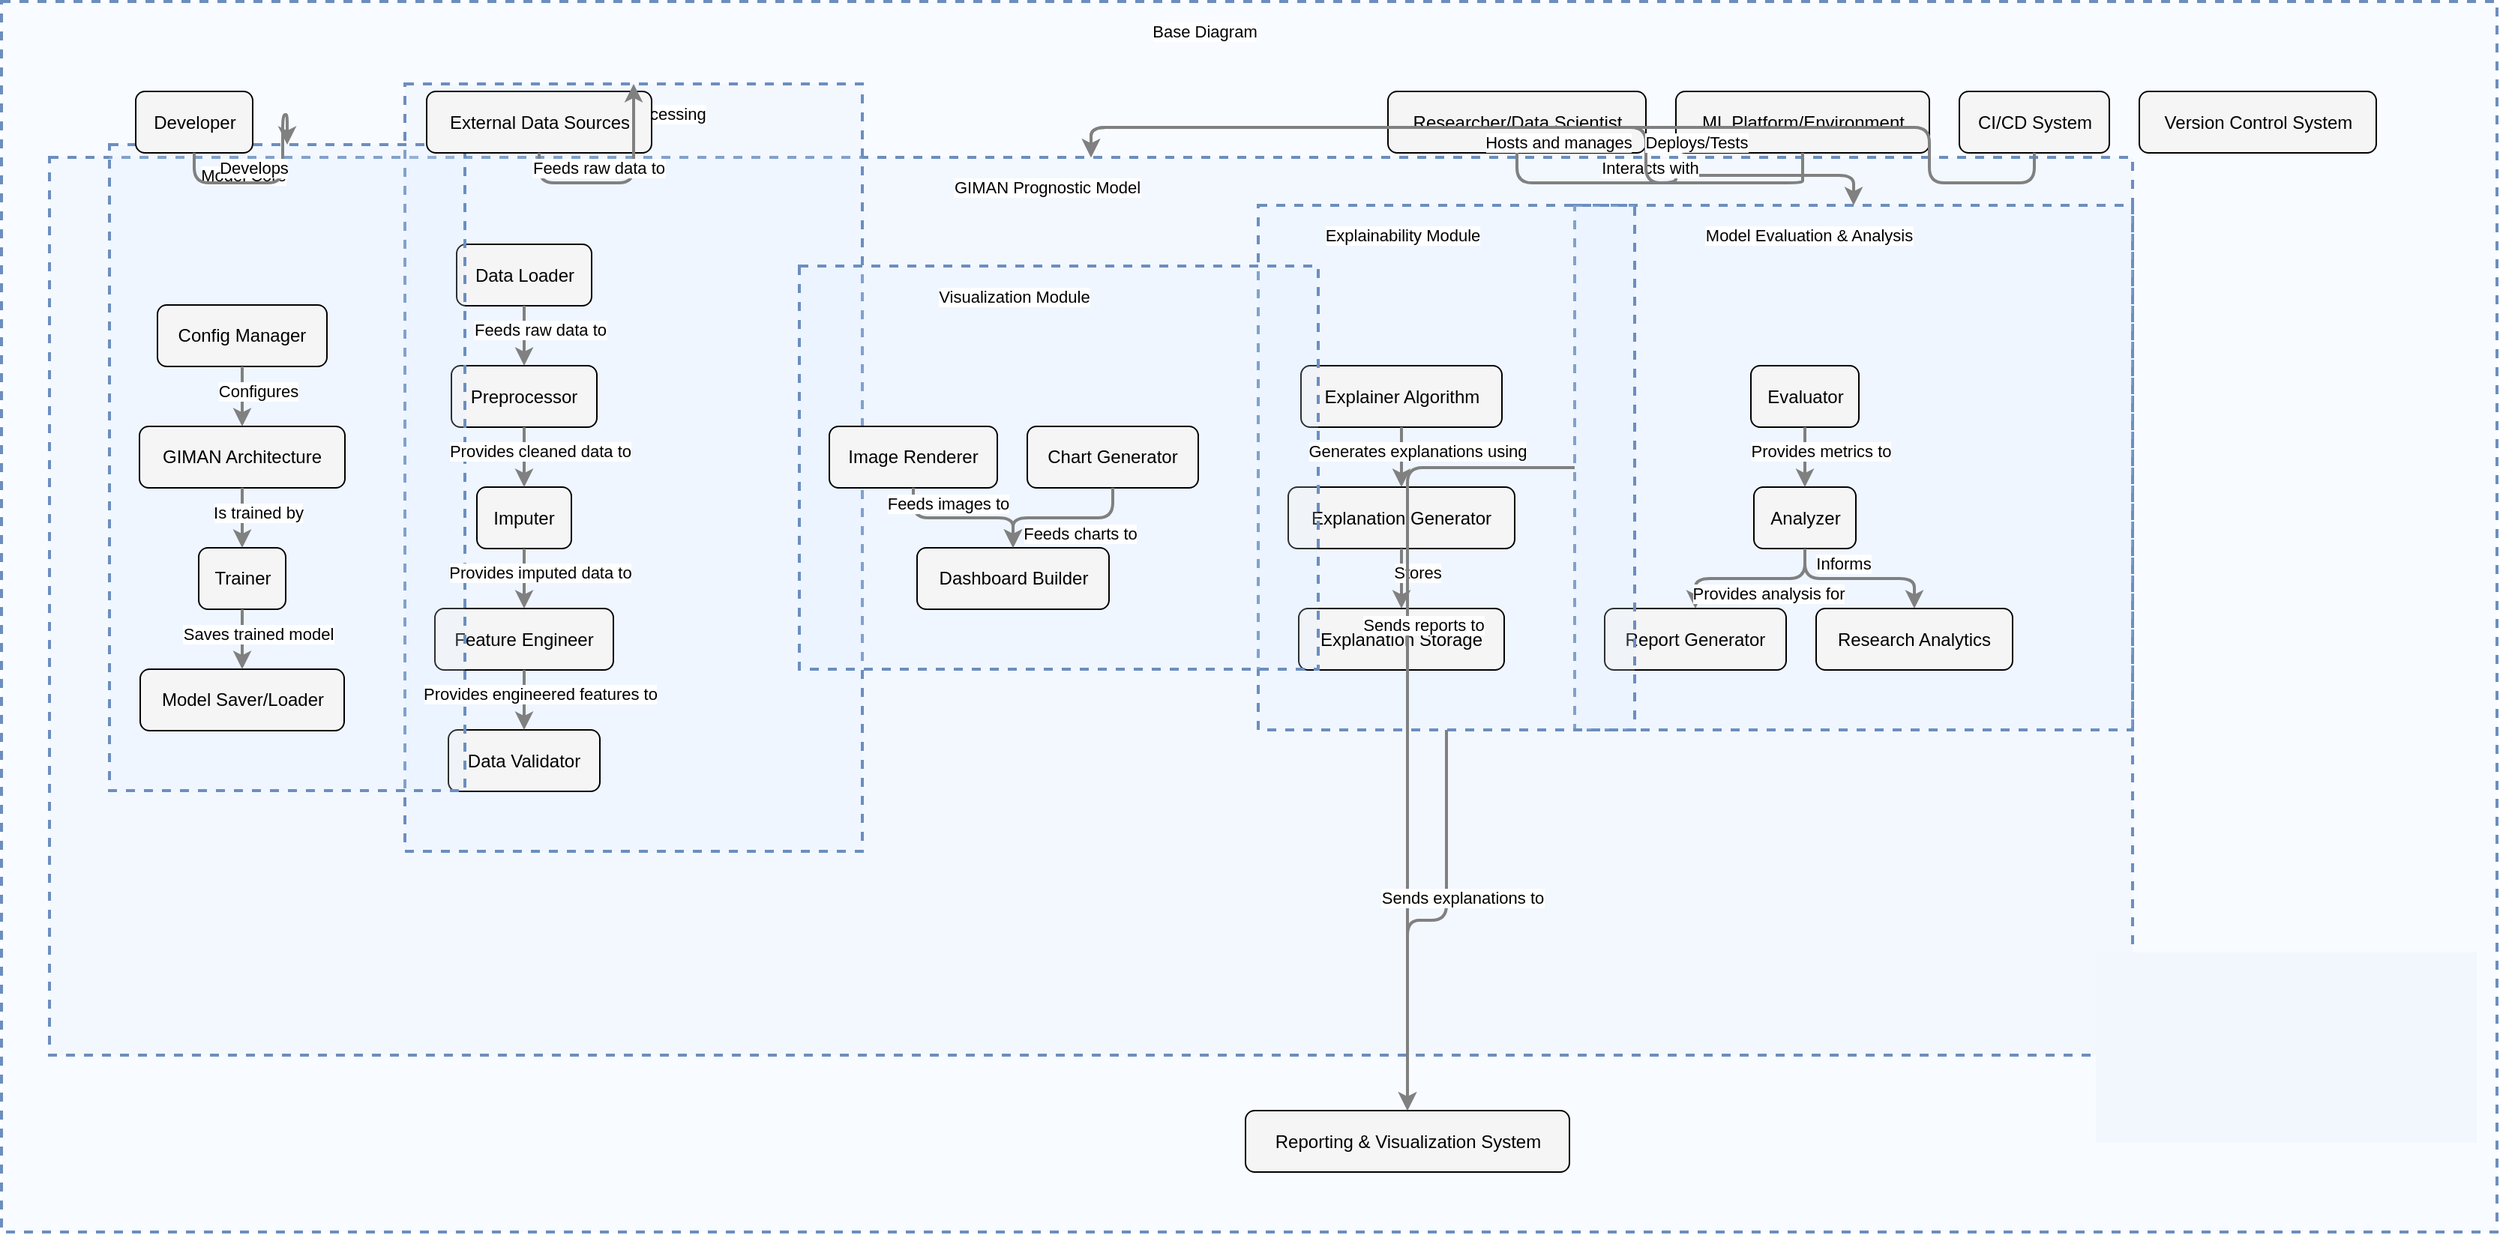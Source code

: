 <?xml version="1.0" encoding="UTF-8"?>
        <mxfile version="14.6.5" type="device">
          <diagram id="codeviz-diagram" name="System Diagram">
            <mxGraphModel dx="1000" dy="1000" grid="1" gridSize="10" guides="1" tooltips="1" connect="1" arrows="1" fold="1" page="1" pageScale="1" pageWidth="1169" pageHeight="827" math="0" shadow="0">
              <root>
                <mxCell id="0"/>
                <mxCell id="1" parent="0"/>
                <mxCell id="data_ingestion_boundary" value="" style="html=1;whiteSpace=wrap;container=1;fillColor=#dae8fc;strokeColor=#6c8ebf;dashed=1;fillOpacity=20;strokeWidth=2;containerType=none;recursiveResize=0;movable=1;resizable=1;autosize=0;dropTarget=0" vertex="1" parent="giman_model_boundary">
                  <mxGeometry x="237" y="-49" width="305" height="512" as="geometry"/>
                </mxCell>
                <mxCell id="data_ingestion_boundary_label" value="Data Ingestion &amp; Preprocessing" style="edgeLabel;html=1;align=center;verticalAlign=middle;resizable=0;labelBackgroundColor=white;spacing=5" vertex="1" parent="giman_model_boundary">
                  <mxGeometry x="245" y="-41" width="229" height="24" as="geometry"/>
                </mxCell>
<mxCell id="model_core_boundary" value="" style="html=1;whiteSpace=wrap;container=1;fillColor=#dae8fc;strokeColor=#6c8ebf;dashed=1;fillOpacity=20;strokeWidth=2;containerType=none;recursiveResize=0;movable=1;resizable=1;autosize=0;dropTarget=0" vertex="1" parent="giman_model_boundary">
                  <mxGeometry x="40" y="-8.5" width="237" height="431" as="geometry"/>
                </mxCell>
                <mxCell id="model_core_boundary_label" value="Model Core" style="edgeLabel;html=1;align=center;verticalAlign=middle;resizable=0;labelBackgroundColor=white;spacing=5" vertex="1" parent="giman_model_boundary">
                  <mxGeometry x="48" y="-0.5" width="161" height="24" as="geometry"/>
                </mxCell>
<mxCell id="model_evaluation_boundary" value="" style="html=1;whiteSpace=wrap;container=1;fillColor=#dae8fc;strokeColor=#6c8ebf;dashed=1;fillOpacity=20;strokeWidth=2;containerType=none;recursiveResize=0;movable=1;resizable=1;autosize=0;dropTarget=0" vertex="1" parent="giman_model_boundary">
                  <mxGeometry x="1017" y="32" width="372" height="350" as="geometry"/>
                </mxCell>
                <mxCell id="model_evaluation_boundary_label" value="Model Evaluation &amp; Analysis" style="edgeLabel;html=1;align=center;verticalAlign=middle;resizable=0;labelBackgroundColor=white;spacing=5" vertex="1" parent="giman_model_boundary">
                  <mxGeometry x="1025" y="40" width="296" height="24" as="geometry"/>
                </mxCell>
<mxCell id="explainability_module_boundary" value="" style="html=1;whiteSpace=wrap;container=1;fillColor=#dae8fc;strokeColor=#6c8ebf;dashed=1;fillOpacity=20;strokeWidth=2;containerType=none;recursiveResize=0;movable=1;resizable=1;autosize=0;dropTarget=0" vertex="1" parent="giman_model_boundary">
                  <mxGeometry x="806" y="32" width="251" height="350" as="geometry"/>
                </mxCell>
                <mxCell id="explainability_module_boundary_label" value="Explainability Module" style="edgeLabel;html=1;align=center;verticalAlign=middle;resizable=0;labelBackgroundColor=white;spacing=5" vertex="1" parent="giman_model_boundary">
                  <mxGeometry x="814" y="40" width="175" height="24" as="geometry"/>
                </mxCell>
<mxCell id="visualization_module_boundary" value="" style="html=1;whiteSpace=wrap;container=1;fillColor=#dae8fc;strokeColor=#6c8ebf;dashed=1;fillOpacity=20;strokeWidth=2;containerType=none;recursiveResize=0;movable=1;resizable=1;autosize=0;dropTarget=0" vertex="1" parent="giman_model_boundary">
                  <mxGeometry x="500" y="72.5" width="346" height="269" as="geometry"/>
                </mxCell>
                <mxCell id="visualization_module_boundary_label" value="Visualization Module" style="edgeLabel;html=1;align=center;verticalAlign=middle;resizable=0;labelBackgroundColor=white;spacing=5" vertex="1" parent="giman_model_boundary">
                  <mxGeometry x="508" y="80.5" width="270" height="24" as="geometry"/>
                </mxCell>
<mxCell id="giman_model_boundary" value="" style="html=1;whiteSpace=wrap;container=1;fillColor=#dae8fc;strokeColor=#6c8ebf;dashed=1;fillOpacity=20;strokeWidth=2;containerType=none;recursiveResize=0;movable=1;resizable=1;autosize=0;dropTarget=0" vertex="1" parent="base-diagram-group">
                  <mxGeometry x="32" y="104" width="1389" height="599" as="geometry"/>
                </mxCell>
                <mxCell id="giman_model_boundary_label" value="GIMAN Prognostic Model" style="edgeLabel;html=1;align=center;verticalAlign=middle;resizable=0;labelBackgroundColor=white;spacing=5" vertex="1" parent="base-diagram-group">
                  <mxGeometry x="40" y="112" width="1313" height="24" as="geometry"/>
                </mxCell>
<mxCell id="base-diagram-group" value="" style="html=1;whiteSpace=wrap;container=1;fillColor=#dae8fc;strokeColor=#6c8ebf;dashed=1;fillOpacity=20;strokeWidth=2;containerType=none;recursiveResize=0;movable=1;resizable=1;autosize=0;dropTarget=0" vertex="1" parent="1">
                  <mxGeometry x="12" y="12" width="1664" height="821" as="geometry"/>
                </mxCell>
                <mxCell id="base-diagram-group_label" value="Base Diagram" style="edgeLabel;html=1;align=center;verticalAlign=middle;resizable=0;labelBackgroundColor=white;spacing=5" vertex="1" parent="1">
                  <mxGeometry x="20" y="20" width="1588" height="24" as="geometry"/>
                </mxCell>
                <mxCell id="researcher" value="Researcher/Data Scientist" style="rounded=1;whiteSpace=wrap;html=1;fillColor=#f5f5f5" vertex="1" parent="base-diagram-group">
                      <mxGeometry x="924.5" y="60" width="172" height="41" as="geometry"/>
                    </mxCell>
<mxCell id="developer" value="Developer" style="rounded=1;whiteSpace=wrap;html=1;fillColor=#f5f5f5" vertex="1" parent="base-diagram-group">
                      <mxGeometry x="89.5" y="60" width="78" height="41" as="geometry"/>
                    </mxCell>
<mxCell id="data_sources" value="External Data Sources" style="rounded=1;whiteSpace=wrap;html=1;fillColor=#f5f5f5" vertex="1" parent="base-diagram-group">
                      <mxGeometry x="283.5" y="60" width="150" height="41" as="geometry"/>
                    </mxCell>
<mxCell id="ml_platform" value="ML Platform/Environment" style="rounded=1;whiteSpace=wrap;html=1;fillColor=#f5f5f5" vertex="1" parent="base-diagram-group">
                      <mxGeometry x="1116.5" y="60" width="169" height="41" as="geometry"/>
                    </mxCell>
<mxCell id="version_control" value="Version Control System" style="rounded=1;whiteSpace=wrap;html=1;fillColor=#f5f5f5" vertex="1" parent="base-diagram-group">
                      <mxGeometry x="1425.5" y="60" width="158" height="41" as="geometry"/>
                    </mxCell>
<mxCell id="ci_cd" value="CI/CD System" style="rounded=1;whiteSpace=wrap;html=1;fillColor=#f5f5f5" vertex="1" parent="base-diagram-group">
                      <mxGeometry x="1305.5" y="60" width="100" height="41" as="geometry"/>
                    </mxCell>
<mxCell id="reporting_viz" value="Reporting &amp; Visualization System" style="rounded=1;whiteSpace=wrap;html=1;fillColor=#f5f5f5" vertex="1" parent="base-diagram-group">
                      <mxGeometry x="829.5" y="740" width="216" height="41" as="geometry"/>
                    </mxCell>
<mxCell id="data_loader" value="Data Loader" style="rounded=1;whiteSpace=wrap;html=1;fillColor=#f5f5f5" vertex="1" parent="data_ingestion_boundary">
                      <mxGeometry x="34.5" y="107" width="90" height="41" as="geometry"/>
                    </mxCell>
<mxCell id="preprocessor" value="Preprocessor" style="rounded=1;whiteSpace=wrap;html=1;fillColor=#f5f5f5" vertex="1" parent="data_ingestion_boundary">
                      <mxGeometry x="31" y="188" width="97" height="41" as="geometry"/>
                    </mxCell>
<mxCell id="imputer" value="Imputer" style="rounded=1;whiteSpace=wrap;html=1;fillColor=#f5f5f5" vertex="1" parent="data_ingestion_boundary">
                      <mxGeometry x="48" y="269" width="63" height="41" as="geometry"/>
                    </mxCell>
<mxCell id="feature_engineer" value="Feature Engineer" style="rounded=1;whiteSpace=wrap;html=1;fillColor=#f5f5f5" vertex="1" parent="data_ingestion_boundary">
                      <mxGeometry x="20" y="350" width="119" height="41" as="geometry"/>
                    </mxCell>
<mxCell id="data_validator" value="Data Validator" style="rounded=1;whiteSpace=wrap;html=1;fillColor=#f5f5f5" vertex="1" parent="data_ingestion_boundary">
                      <mxGeometry x="29" y="431" width="101" height="41" as="geometry"/>
                    </mxCell>
<mxCell id="config_manager" value="Config Manager" style="rounded=1;whiteSpace=wrap;html=1;fillColor=#f5f5f5" vertex="1" parent="model_core_boundary">
                      <mxGeometry x="32" y="107" width="113" height="41" as="geometry"/>
                    </mxCell>
<mxCell id="giman_architecture" value="GIMAN Architecture" style="rounded=1;whiteSpace=wrap;html=1;fillColor=#f5f5f5" vertex="1" parent="model_core_boundary">
                      <mxGeometry x="20" y="188" width="137" height="41" as="geometry"/>
                    </mxCell>
<mxCell id="trainer" value="Trainer" style="rounded=1;whiteSpace=wrap;html=1;fillColor=#f5f5f5" vertex="1" parent="model_core_boundary">
                      <mxGeometry x="59.5" y="269" width="58" height="41" as="geometry"/>
                    </mxCell>
<mxCell id="model_saver_loader" value="Model Saver/Loader" style="rounded=1;whiteSpace=wrap;html=1;fillColor=#f5f5f5" vertex="1" parent="model_core_boundary">
                      <mxGeometry x="20.5" y="350" width="136" height="41" as="geometry"/>
                    </mxCell>
<mxCell id="evaluator" value="Evaluator" style="rounded=1;whiteSpace=wrap;html=1;fillColor=#f5f5f5" vertex="1" parent="model_evaluation_boundary">
                      <mxGeometry x="117.5" y="107" width="72" height="41" as="geometry"/>
                    </mxCell>
<mxCell id="analyzer" value="Analyzer" style="rounded=1;whiteSpace=wrap;html=1;fillColor=#f5f5f5" vertex="1" parent="model_evaluation_boundary">
                      <mxGeometry x="119.5" y="188" width="68" height="41" as="geometry"/>
                    </mxCell>
<mxCell id="report_generator" value="Report Generator" style="rounded=1;whiteSpace=wrap;html=1;fillColor=#f5f5f5" vertex="1" parent="model_evaluation_boundary">
                      <mxGeometry x="20" y="269" width="121" height="41" as="geometry"/>
                    </mxCell>
<mxCell id="research_analytics" value="Research Analytics" style="rounded=1;whiteSpace=wrap;html=1;fillColor=#f5f5f5" vertex="1" parent="model_evaluation_boundary">
                      <mxGeometry x="161" y="269" width="131" height="41" as="geometry"/>
                    </mxCell>
<mxCell id="explainer_algorithm" value="Explainer Algorithm" style="rounded=1;whiteSpace=wrap;html=1;fillColor=#f5f5f5" vertex="1" parent="explainability_module_boundary">
                      <mxGeometry x="28.5" y="107" width="134" height="41" as="geometry"/>
                    </mxCell>
<mxCell id="explanation_generator" value="Explanation Generator" style="rounded=1;whiteSpace=wrap;html=1;fillColor=#f5f5f5" vertex="1" parent="explainability_module_boundary">
                      <mxGeometry x="20" y="188" width="151" height="41" as="geometry"/>
                    </mxCell>
<mxCell id="explanation_storage" value="Explanation Storage" style="rounded=1;whiteSpace=wrap;html=1;fillColor=#f5f5f5" vertex="1" parent="explainability_module_boundary">
                      <mxGeometry x="27" y="269" width="137" height="41" as="geometry"/>
                    </mxCell>
<mxCell id="chart_generator" value="Chart Generator" style="rounded=1;whiteSpace=wrap;html=1;fillColor=#f5f5f5" vertex="1" parent="visualization_module_boundary">
                      <mxGeometry x="152" y="107" width="114" height="41" as="geometry"/>
                    </mxCell>
<mxCell id="dashboard_builder" value="Dashboard Builder" style="rounded=1;whiteSpace=wrap;html=1;fillColor=#f5f5f5" vertex="1" parent="visualization_module_boundary">
                      <mxGeometry x="78.5" y="188" width="128" height="41" as="geometry"/>
                    </mxCell>
<mxCell id="image_renderer" value="Image Renderer" style="rounded=1;whiteSpace=wrap;html=1;fillColor=#f5f5f5" vertex="1" parent="visualization_module_boundary">
                      <mxGeometry x="20" y="107" width="112" height="41" as="geometry"/>
                    </mxCell>
                <mxCell id="edge-e-data_loader-preprocessor" style="edgeStyle=orthogonalEdgeStyle;rounded=1;orthogonalLoop=1;jettySize=auto;html=1;strokeColor=#808080;strokeWidth=2;jumpStyle=arc;jumpSize=10;spacing=15;labelBackgroundColor=white;labelBorderColor=none" edge="1" parent="1" source="data_loader" target="preprocessor">
                    <mxGeometry relative="1" as="geometry"/>
                  </mxCell>
                  <mxCell id="edge-e-data_loader-preprocessor_label" value="Feeds raw data to" style="edgeLabel;html=1;align=center;verticalAlign=middle;resizable=0;points=[];" vertex="1" connectable="0" parent="edge-e-data_loader-preprocessor">
                    <mxGeometry x="-0.2" y="10" relative="1" as="geometry">
                      <mxPoint as="offset"/>
                    </mxGeometry>
                  </mxCell>
<mxCell id="edge-e-preprocessor-imputer" style="edgeStyle=orthogonalEdgeStyle;rounded=1;orthogonalLoop=1;jettySize=auto;html=1;strokeColor=#808080;strokeWidth=2;jumpStyle=arc;jumpSize=10;spacing=15;labelBackgroundColor=white;labelBorderColor=none" edge="1" parent="1" source="preprocessor" target="imputer">
                    <mxGeometry relative="1" as="geometry"/>
                  </mxCell>
                  <mxCell id="edge-e-preprocessor-imputer_label" value="Provides cleaned data to" style="edgeLabel;html=1;align=center;verticalAlign=middle;resizable=0;points=[];" vertex="1" connectable="0" parent="edge-e-preprocessor-imputer">
                    <mxGeometry x="-0.2" y="10" relative="1" as="geometry">
                      <mxPoint as="offset"/>
                    </mxGeometry>
                  </mxCell>
<mxCell id="edge-e-imputer-feature_engineer" style="edgeStyle=orthogonalEdgeStyle;rounded=1;orthogonalLoop=1;jettySize=auto;html=1;strokeColor=#808080;strokeWidth=2;jumpStyle=arc;jumpSize=10;spacing=15;labelBackgroundColor=white;labelBorderColor=none" edge="1" parent="1" source="imputer" target="feature_engineer">
                    <mxGeometry relative="1" as="geometry"/>
                  </mxCell>
                  <mxCell id="edge-e-imputer-feature_engineer_label" value="Provides imputed data to" style="edgeLabel;html=1;align=center;verticalAlign=middle;resizable=0;points=[];" vertex="1" connectable="0" parent="edge-e-imputer-feature_engineer">
                    <mxGeometry x="-0.2" y="10" relative="1" as="geometry">
                      <mxPoint as="offset"/>
                    </mxGeometry>
                  </mxCell>
<mxCell id="edge-e-feature_engineer-data_validator" style="edgeStyle=orthogonalEdgeStyle;rounded=1;orthogonalLoop=1;jettySize=auto;html=1;strokeColor=#808080;strokeWidth=2;jumpStyle=arc;jumpSize=10;spacing=15;labelBackgroundColor=white;labelBorderColor=none" edge="1" parent="1" source="feature_engineer" target="data_validator">
                    <mxGeometry relative="1" as="geometry"/>
                  </mxCell>
                  <mxCell id="edge-e-feature_engineer-data_validator_label" value="Provides engineered features to" style="edgeLabel;html=1;align=center;verticalAlign=middle;resizable=0;points=[];" vertex="1" connectable="0" parent="edge-e-feature_engineer-data_validator">
                    <mxGeometry x="-0.2" y="10" relative="1" as="geometry">
                      <mxPoint as="offset"/>
                    </mxGeometry>
                  </mxCell>
<mxCell id="edge-e-config_manager-giman_architecture" style="edgeStyle=orthogonalEdgeStyle;rounded=1;orthogonalLoop=1;jettySize=auto;html=1;strokeColor=#808080;strokeWidth=2;jumpStyle=arc;jumpSize=10;spacing=15;labelBackgroundColor=white;labelBorderColor=none" edge="1" parent="1" source="config_manager" target="giman_architecture">
                    <mxGeometry relative="1" as="geometry"/>
                  </mxCell>
                  <mxCell id="edge-e-config_manager-giman_architecture_label" value="Configures" style="edgeLabel;html=1;align=center;verticalAlign=middle;resizable=0;points=[];" vertex="1" connectable="0" parent="edge-e-config_manager-giman_architecture">
                    <mxGeometry x="-0.2" y="10" relative="1" as="geometry">
                      <mxPoint as="offset"/>
                    </mxGeometry>
                  </mxCell>
<mxCell id="edge-e-giman_architecture-trainer" style="edgeStyle=orthogonalEdgeStyle;rounded=1;orthogonalLoop=1;jettySize=auto;html=1;strokeColor=#808080;strokeWidth=2;jumpStyle=arc;jumpSize=10;spacing=15;labelBackgroundColor=white;labelBorderColor=none" edge="1" parent="1" source="giman_architecture" target="trainer">
                    <mxGeometry relative="1" as="geometry"/>
                  </mxCell>
                  <mxCell id="edge-e-giman_architecture-trainer_label" value="Is trained by" style="edgeLabel;html=1;align=center;verticalAlign=middle;resizable=0;points=[];" vertex="1" connectable="0" parent="edge-e-giman_architecture-trainer">
                    <mxGeometry x="-0.2" y="10" relative="1" as="geometry">
                      <mxPoint as="offset"/>
                    </mxGeometry>
                  </mxCell>
<mxCell id="edge-e-trainer-model_saver_loader" style="edgeStyle=orthogonalEdgeStyle;rounded=1;orthogonalLoop=1;jettySize=auto;html=1;strokeColor=#808080;strokeWidth=2;jumpStyle=arc;jumpSize=10;spacing=15;labelBackgroundColor=white;labelBorderColor=none" edge="1" parent="1" source="trainer" target="model_saver_loader">
                    <mxGeometry relative="1" as="geometry"/>
                  </mxCell>
                  <mxCell id="edge-e-trainer-model_saver_loader_label" value="Saves trained model" style="edgeLabel;html=1;align=center;verticalAlign=middle;resizable=0;points=[];" vertex="1" connectable="0" parent="edge-e-trainer-model_saver_loader">
                    <mxGeometry x="-0.2" y="10" relative="1" as="geometry">
                      <mxPoint as="offset"/>
                    </mxGeometry>
                  </mxCell>
<mxCell id="edge-e-evaluator-analyzer" style="edgeStyle=orthogonalEdgeStyle;rounded=1;orthogonalLoop=1;jettySize=auto;html=1;strokeColor=#808080;strokeWidth=2;jumpStyle=arc;jumpSize=10;spacing=15;labelBackgroundColor=white;labelBorderColor=none" edge="1" parent="1" source="evaluator" target="analyzer">
                    <mxGeometry relative="1" as="geometry"/>
                  </mxCell>
                  <mxCell id="edge-e-evaluator-analyzer_label" value="Provides metrics to" style="edgeLabel;html=1;align=center;verticalAlign=middle;resizable=0;points=[];" vertex="1" connectable="0" parent="edge-e-evaluator-analyzer">
                    <mxGeometry x="-0.2" y="10" relative="1" as="geometry">
                      <mxPoint as="offset"/>
                    </mxGeometry>
                  </mxCell>
<mxCell id="edge-e-analyzer-report_generator" style="edgeStyle=orthogonalEdgeStyle;rounded=1;orthogonalLoop=1;jettySize=auto;html=1;strokeColor=#808080;strokeWidth=2;jumpStyle=arc;jumpSize=10;spacing=15;labelBackgroundColor=white;labelBorderColor=none" edge="1" parent="1" source="analyzer" target="report_generator">
                    <mxGeometry relative="1" as="geometry"/>
                  </mxCell>
                  <mxCell id="edge-e-analyzer-report_generator_label" value="Provides analysis for" style="edgeLabel;html=1;align=center;verticalAlign=middle;resizable=0;points=[];" vertex="1" connectable="0" parent="edge-e-analyzer-report_generator">
                    <mxGeometry x="-0.2" y="10" relative="1" as="geometry">
                      <mxPoint as="offset"/>
                    </mxGeometry>
                  </mxCell>
<mxCell id="edge-e-analyzer-research_analytics" style="edgeStyle=orthogonalEdgeStyle;rounded=1;orthogonalLoop=1;jettySize=auto;html=1;strokeColor=#808080;strokeWidth=2;jumpStyle=arc;jumpSize=10;spacing=15;labelBackgroundColor=white;labelBorderColor=none" edge="1" parent="1" source="analyzer" target="research_analytics">
                    <mxGeometry relative="1" as="geometry"/>
                  </mxCell>
                  <mxCell id="edge-e-analyzer-research_analytics_label" value="Informs" style="edgeLabel;html=1;align=center;verticalAlign=middle;resizable=0;points=[];" vertex="1" connectable="0" parent="edge-e-analyzer-research_analytics">
                    <mxGeometry x="-0.2" y="10" relative="1" as="geometry">
                      <mxPoint as="offset"/>
                    </mxGeometry>
                  </mxCell>
<mxCell id="edge-e-explainer_algorithm-explanation_generator" style="edgeStyle=orthogonalEdgeStyle;rounded=1;orthogonalLoop=1;jettySize=auto;html=1;strokeColor=#808080;strokeWidth=2;jumpStyle=arc;jumpSize=10;spacing=15;labelBackgroundColor=white;labelBorderColor=none" edge="1" parent="1" source="explainer_algorithm" target="explanation_generator">
                    <mxGeometry relative="1" as="geometry"/>
                  </mxCell>
                  <mxCell id="edge-e-explainer_algorithm-explanation_generator_label" value="Generates explanations using" style="edgeLabel;html=1;align=center;verticalAlign=middle;resizable=0;points=[];" vertex="1" connectable="0" parent="edge-e-explainer_algorithm-explanation_generator">
                    <mxGeometry x="-0.2" y="10" relative="1" as="geometry">
                      <mxPoint as="offset"/>
                    </mxGeometry>
                  </mxCell>
<mxCell id="edge-e-explanation_generator-explanation_storage" style="edgeStyle=orthogonalEdgeStyle;rounded=1;orthogonalLoop=1;jettySize=auto;html=1;strokeColor=#808080;strokeWidth=2;jumpStyle=arc;jumpSize=10;spacing=15;labelBackgroundColor=white;labelBorderColor=none" edge="1" parent="1" source="explanation_generator" target="explanation_storage">
                    <mxGeometry relative="1" as="geometry"/>
                  </mxCell>
                  <mxCell id="edge-e-explanation_generator-explanation_storage_label" value="Stores" style="edgeLabel;html=1;align=center;verticalAlign=middle;resizable=0;points=[];" vertex="1" connectable="0" parent="edge-e-explanation_generator-explanation_storage">
                    <mxGeometry x="-0.2" y="10" relative="1" as="geometry">
                      <mxPoint as="offset"/>
                    </mxGeometry>
                  </mxCell>
<mxCell id="edge-e-chart_generator-dashboard_builder" style="edgeStyle=orthogonalEdgeStyle;rounded=1;orthogonalLoop=1;jettySize=auto;html=1;strokeColor=#808080;strokeWidth=2;jumpStyle=arc;jumpSize=10;spacing=15;labelBackgroundColor=white;labelBorderColor=none" edge="1" parent="1" source="chart_generator" target="dashboard_builder">
                    <mxGeometry relative="1" as="geometry"/>
                  </mxCell>
                  <mxCell id="edge-e-chart_generator-dashboard_builder_label" value="Feeds charts to" style="edgeLabel;html=1;align=center;verticalAlign=middle;resizable=0;points=[];" vertex="1" connectable="0" parent="edge-e-chart_generator-dashboard_builder">
                    <mxGeometry x="-0.2" y="10" relative="1" as="geometry">
                      <mxPoint as="offset"/>
                    </mxGeometry>
                  </mxCell>
<mxCell id="edge-e-image_renderer-dashboard_builder" style="edgeStyle=orthogonalEdgeStyle;rounded=1;orthogonalLoop=1;jettySize=auto;html=1;strokeColor=#808080;strokeWidth=2;jumpStyle=arc;jumpSize=10;spacing=15;labelBackgroundColor=white;labelBorderColor=none" edge="1" parent="1" source="image_renderer" target="dashboard_builder">
                    <mxGeometry relative="1" as="geometry"/>
                  </mxCell>
                  <mxCell id="edge-e-image_renderer-dashboard_builder_label" value="Feeds images to" style="edgeLabel;html=1;align=center;verticalAlign=middle;resizable=0;points=[];" vertex="1" connectable="0" parent="edge-e-image_renderer-dashboard_builder">
                    <mxGeometry x="-0.2" y="10" relative="1" as="geometry">
                      <mxPoint as="offset"/>
                    </mxGeometry>
                  </mxCell>
<mxCell id="edge-e-researcher-model_evaluation_boundary" style="edgeStyle=orthogonalEdgeStyle;rounded=1;orthogonalLoop=1;jettySize=auto;html=1;strokeColor=#808080;strokeWidth=2;jumpStyle=arc;jumpSize=10;spacing=15;labelBackgroundColor=white;labelBorderColor=none" edge="1" parent="1" source="researcher" target="model_evaluation_boundary">
                    <mxGeometry relative="1" as="geometry"/>
                  </mxCell>
                  <mxCell id="edge-e-researcher-model_evaluation_boundary_label" value="Interacts with" style="edgeLabel;html=1;align=center;verticalAlign=middle;resizable=0;points=[];" vertex="1" connectable="0" parent="edge-e-researcher-model_evaluation_boundary">
                    <mxGeometry x="-0.2" y="10" relative="1" as="geometry">
                      <mxPoint as="offset"/>
                    </mxGeometry>
                  </mxCell>
<mxCell id="edge-e-developer-model_core_boundary" style="edgeStyle=orthogonalEdgeStyle;rounded=1;orthogonalLoop=1;jettySize=auto;html=1;strokeColor=#808080;strokeWidth=2;jumpStyle=arc;jumpSize=10;spacing=15;labelBackgroundColor=white;labelBorderColor=none" edge="1" parent="1" source="developer" target="model_core_boundary">
                    <mxGeometry relative="1" as="geometry"/>
                  </mxCell>
                  <mxCell id="edge-e-developer-model_core_boundary_label" value="Develops" style="edgeLabel;html=1;align=center;verticalAlign=middle;resizable=0;points=[];" vertex="1" connectable="0" parent="edge-e-developer-model_core_boundary">
                    <mxGeometry x="-0.2" y="10" relative="1" as="geometry">
                      <mxPoint as="offset"/>
                    </mxGeometry>
                  </mxCell>
<mxCell id="edge-e-data_sources-data_ingestion_boundary" style="edgeStyle=orthogonalEdgeStyle;rounded=1;orthogonalLoop=1;jettySize=auto;html=1;strokeColor=#808080;strokeWidth=2;jumpStyle=arc;jumpSize=10;spacing=15;labelBackgroundColor=white;labelBorderColor=none" edge="1" parent="1" source="data_sources" target="data_ingestion_boundary">
                    <mxGeometry relative="1" as="geometry"/>
                  </mxCell>
                  <mxCell id="edge-e-data_sources-data_ingestion_boundary_label" value="Feeds raw data to" style="edgeLabel;html=1;align=center;verticalAlign=middle;resizable=0;points=[];" vertex="1" connectable="0" parent="edge-e-data_sources-data_ingestion_boundary">
                    <mxGeometry x="-0.2" y="10" relative="1" as="geometry">
                      <mxPoint as="offset"/>
                    </mxGeometry>
                  </mxCell>
<mxCell id="edge-e-model_evaluation_boundary-reporting_viz" style="edgeStyle=orthogonalEdgeStyle;rounded=1;orthogonalLoop=1;jettySize=auto;html=1;strokeColor=#808080;strokeWidth=2;jumpStyle=arc;jumpSize=10;spacing=15;labelBackgroundColor=white;labelBorderColor=none" edge="1" parent="1" source="model_evaluation_boundary" target="reporting_viz">
                    <mxGeometry relative="1" as="geometry"/>
                  </mxCell>
                  <mxCell id="edge-e-model_evaluation_boundary-reporting_viz_label" value="Sends reports to" style="edgeLabel;html=1;align=center;verticalAlign=middle;resizable=0;points=[];" vertex="1" connectable="0" parent="edge-e-model_evaluation_boundary-reporting_viz">
                    <mxGeometry x="-0.2" y="10" relative="1" as="geometry">
                      <mxPoint as="offset"/>
                    </mxGeometry>
                  </mxCell>
<mxCell id="edge-e-explainability_module_boundary-reporting_viz" style="edgeStyle=orthogonalEdgeStyle;rounded=1;orthogonalLoop=1;jettySize=auto;html=1;strokeColor=#808080;strokeWidth=2;jumpStyle=arc;jumpSize=10;spacing=15;labelBackgroundColor=white;labelBorderColor=none" edge="1" parent="1" source="explainability_module_boundary" target="reporting_viz">
                    <mxGeometry relative="1" as="geometry"/>
                  </mxCell>
                  <mxCell id="edge-e-explainability_module_boundary-reporting_viz_label" value="Sends explanations to" style="edgeLabel;html=1;align=center;verticalAlign=middle;resizable=0;points=[];" vertex="1" connectable="0" parent="edge-e-explainability_module_boundary-reporting_viz">
                    <mxGeometry x="-0.2" y="10" relative="1" as="geometry">
                      <mxPoint as="offset"/>
                    </mxGeometry>
                  </mxCell>
<mxCell id="edge-e-ml_platform-giman_model_boundary" style="edgeStyle=orthogonalEdgeStyle;rounded=1;orthogonalLoop=1;jettySize=auto;html=1;strokeColor=#808080;strokeWidth=2;jumpStyle=arc;jumpSize=10;spacing=15;labelBackgroundColor=white;labelBorderColor=none" edge="1" parent="1" source="ml_platform" target="giman_model_boundary">
                    <mxGeometry relative="1" as="geometry"/>
                  </mxCell>
                  <mxCell id="edge-e-ml_platform-giman_model_boundary_label" value="Hosts and manages" style="edgeLabel;html=1;align=center;verticalAlign=middle;resizable=0;points=[];" vertex="1" connectable="0" parent="edge-e-ml_platform-giman_model_boundary">
                    <mxGeometry x="-0.2" y="10" relative="1" as="geometry">
                      <mxPoint as="offset"/>
                    </mxGeometry>
                  </mxCell>
<mxCell id="edge-e-ci_cd-giman_model_boundary" style="edgeStyle=orthogonalEdgeStyle;rounded=1;orthogonalLoop=1;jettySize=auto;html=1;strokeColor=#808080;strokeWidth=2;jumpStyle=arc;jumpSize=10;spacing=15;labelBackgroundColor=white;labelBorderColor=none" edge="1" parent="1" source="ci_cd" target="giman_model_boundary">
                    <mxGeometry relative="1" as="geometry"/>
                  </mxCell>
                  <mxCell id="edge-e-ci_cd-giman_model_boundary_label" value="Deploys/Tests" style="edgeLabel;html=1;align=center;verticalAlign=middle;resizable=0;points=[];" vertex="1" connectable="0" parent="edge-e-ci_cd-giman_model_boundary">
                    <mxGeometry x="-0.2" y="10" relative="1" as="geometry">
                      <mxPoint as="offset"/>
                    </mxGeometry>
                  </mxCell>
              </root>
            </mxGraphModel>
          </diagram>
        </mxfile>